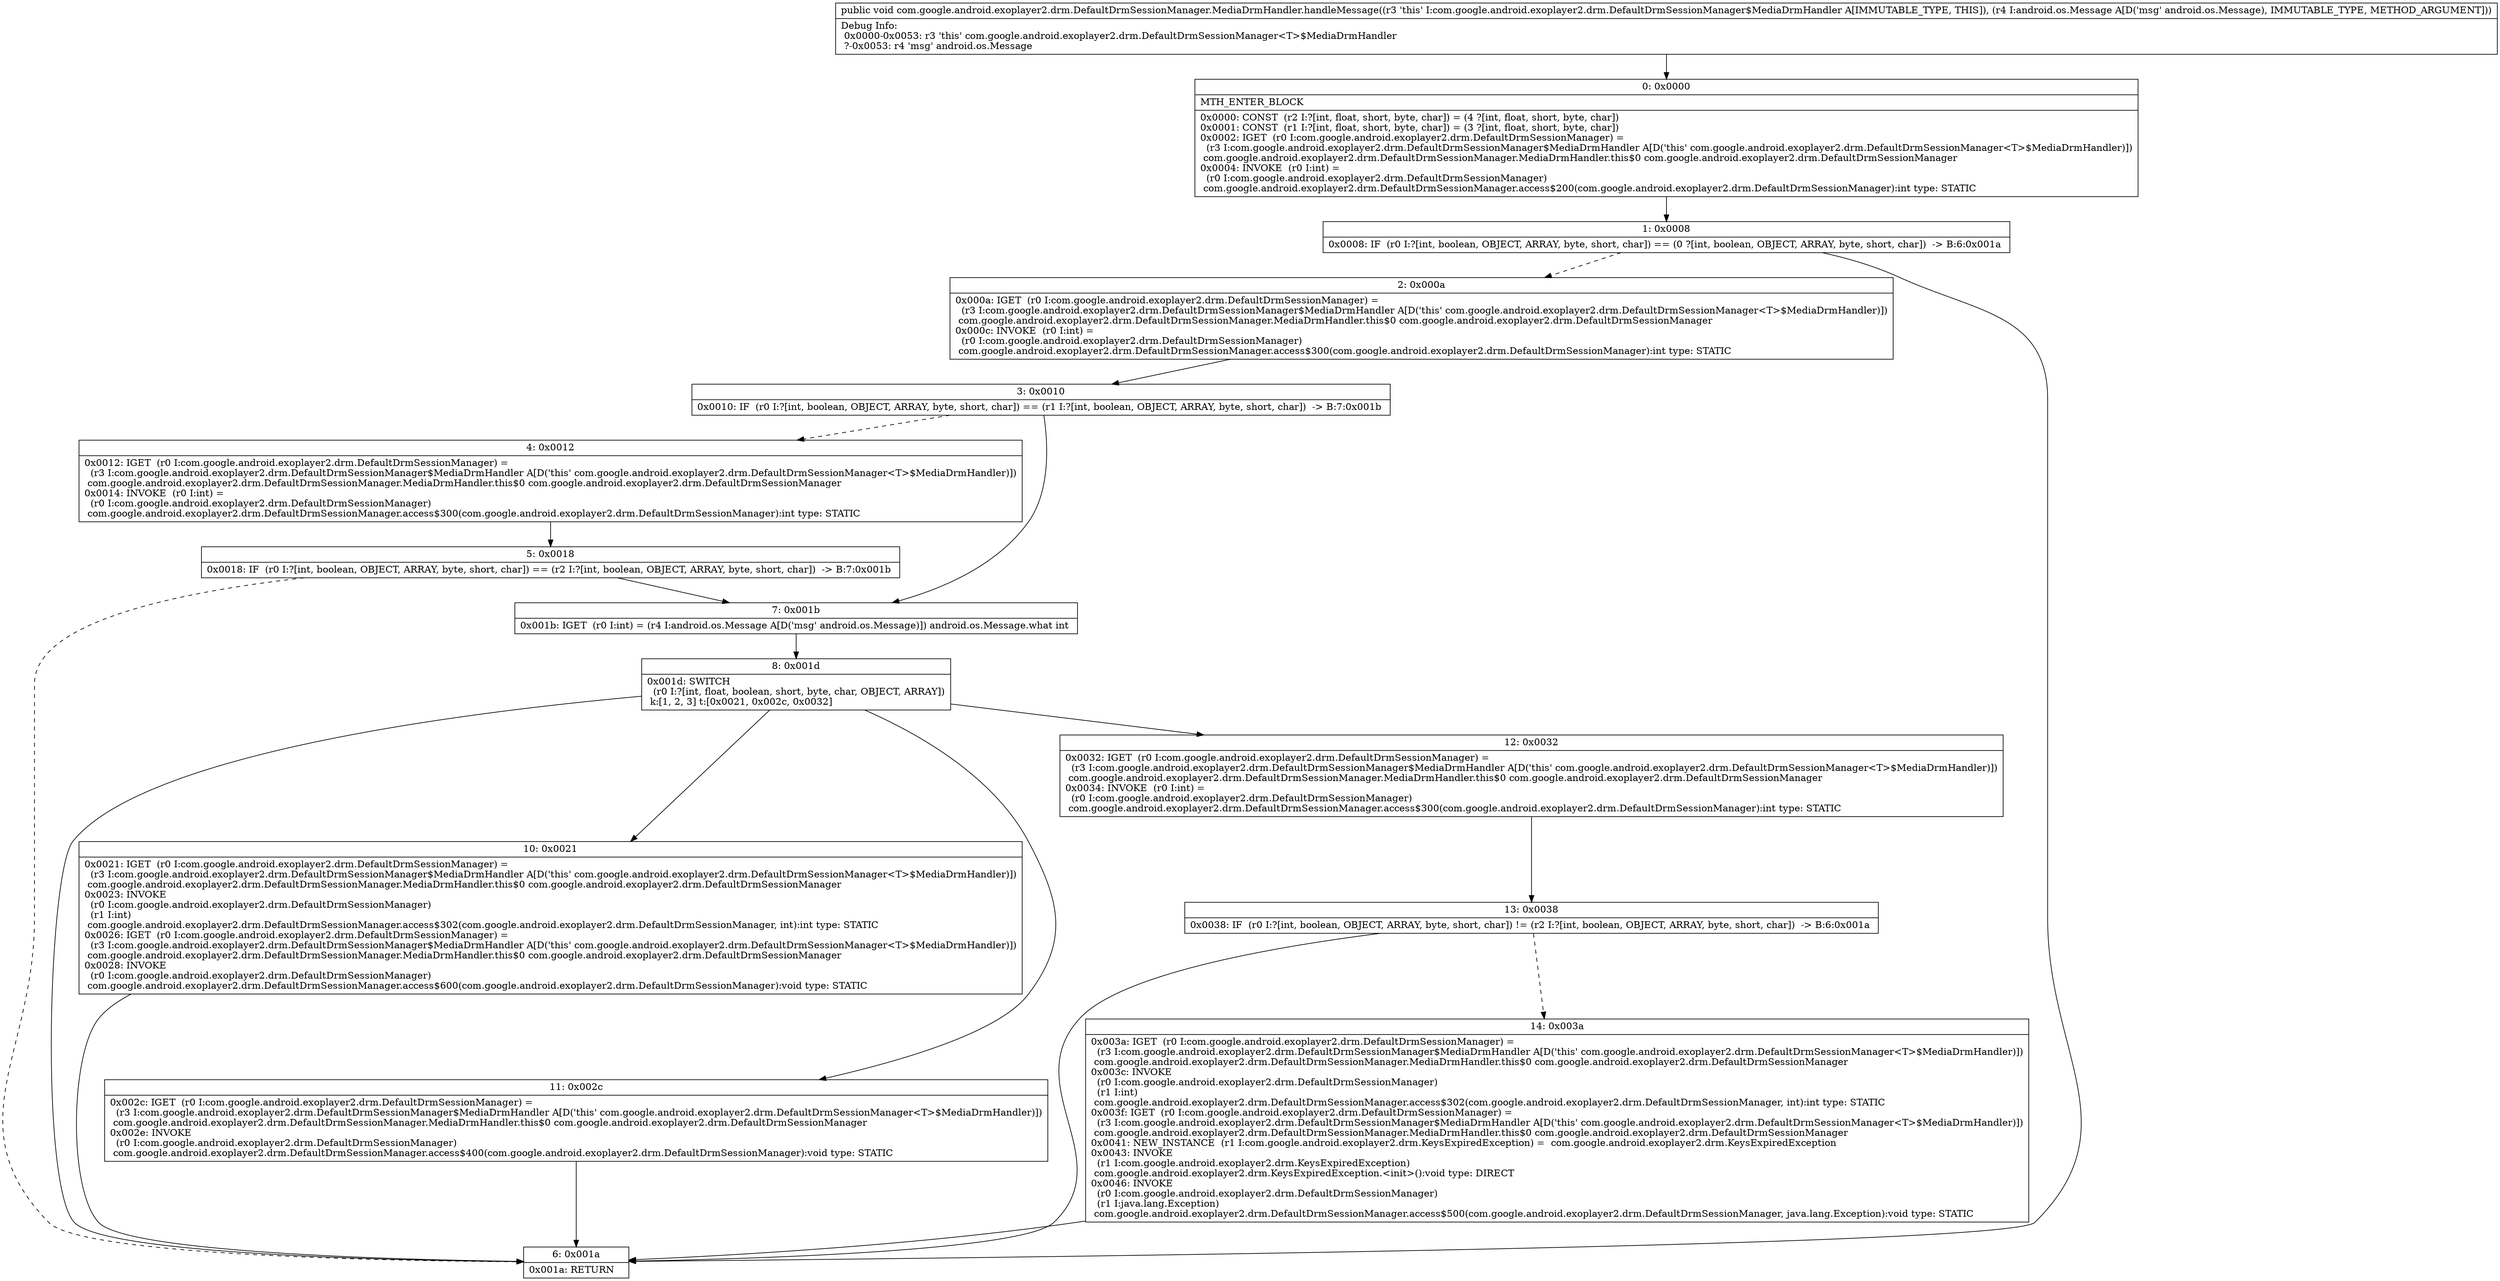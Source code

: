 digraph "CFG forcom.google.android.exoplayer2.drm.DefaultDrmSessionManager.MediaDrmHandler.handleMessage(Landroid\/os\/Message;)V" {
Node_0 [shape=record,label="{0\:\ 0x0000|MTH_ENTER_BLOCK\l|0x0000: CONST  (r2 I:?[int, float, short, byte, char]) = (4 ?[int, float, short, byte, char]) \l0x0001: CONST  (r1 I:?[int, float, short, byte, char]) = (3 ?[int, float, short, byte, char]) \l0x0002: IGET  (r0 I:com.google.android.exoplayer2.drm.DefaultDrmSessionManager) = \l  (r3 I:com.google.android.exoplayer2.drm.DefaultDrmSessionManager$MediaDrmHandler A[D('this' com.google.android.exoplayer2.drm.DefaultDrmSessionManager\<T\>$MediaDrmHandler)])\l com.google.android.exoplayer2.drm.DefaultDrmSessionManager.MediaDrmHandler.this$0 com.google.android.exoplayer2.drm.DefaultDrmSessionManager \l0x0004: INVOKE  (r0 I:int) = \l  (r0 I:com.google.android.exoplayer2.drm.DefaultDrmSessionManager)\l com.google.android.exoplayer2.drm.DefaultDrmSessionManager.access$200(com.google.android.exoplayer2.drm.DefaultDrmSessionManager):int type: STATIC \l}"];
Node_1 [shape=record,label="{1\:\ 0x0008|0x0008: IF  (r0 I:?[int, boolean, OBJECT, ARRAY, byte, short, char]) == (0 ?[int, boolean, OBJECT, ARRAY, byte, short, char])  \-\> B:6:0x001a \l}"];
Node_2 [shape=record,label="{2\:\ 0x000a|0x000a: IGET  (r0 I:com.google.android.exoplayer2.drm.DefaultDrmSessionManager) = \l  (r3 I:com.google.android.exoplayer2.drm.DefaultDrmSessionManager$MediaDrmHandler A[D('this' com.google.android.exoplayer2.drm.DefaultDrmSessionManager\<T\>$MediaDrmHandler)])\l com.google.android.exoplayer2.drm.DefaultDrmSessionManager.MediaDrmHandler.this$0 com.google.android.exoplayer2.drm.DefaultDrmSessionManager \l0x000c: INVOKE  (r0 I:int) = \l  (r0 I:com.google.android.exoplayer2.drm.DefaultDrmSessionManager)\l com.google.android.exoplayer2.drm.DefaultDrmSessionManager.access$300(com.google.android.exoplayer2.drm.DefaultDrmSessionManager):int type: STATIC \l}"];
Node_3 [shape=record,label="{3\:\ 0x0010|0x0010: IF  (r0 I:?[int, boolean, OBJECT, ARRAY, byte, short, char]) == (r1 I:?[int, boolean, OBJECT, ARRAY, byte, short, char])  \-\> B:7:0x001b \l}"];
Node_4 [shape=record,label="{4\:\ 0x0012|0x0012: IGET  (r0 I:com.google.android.exoplayer2.drm.DefaultDrmSessionManager) = \l  (r3 I:com.google.android.exoplayer2.drm.DefaultDrmSessionManager$MediaDrmHandler A[D('this' com.google.android.exoplayer2.drm.DefaultDrmSessionManager\<T\>$MediaDrmHandler)])\l com.google.android.exoplayer2.drm.DefaultDrmSessionManager.MediaDrmHandler.this$0 com.google.android.exoplayer2.drm.DefaultDrmSessionManager \l0x0014: INVOKE  (r0 I:int) = \l  (r0 I:com.google.android.exoplayer2.drm.DefaultDrmSessionManager)\l com.google.android.exoplayer2.drm.DefaultDrmSessionManager.access$300(com.google.android.exoplayer2.drm.DefaultDrmSessionManager):int type: STATIC \l}"];
Node_5 [shape=record,label="{5\:\ 0x0018|0x0018: IF  (r0 I:?[int, boolean, OBJECT, ARRAY, byte, short, char]) == (r2 I:?[int, boolean, OBJECT, ARRAY, byte, short, char])  \-\> B:7:0x001b \l}"];
Node_6 [shape=record,label="{6\:\ 0x001a|0x001a: RETURN   \l}"];
Node_7 [shape=record,label="{7\:\ 0x001b|0x001b: IGET  (r0 I:int) = (r4 I:android.os.Message A[D('msg' android.os.Message)]) android.os.Message.what int \l}"];
Node_8 [shape=record,label="{8\:\ 0x001d|0x001d: SWITCH  \l  (r0 I:?[int, float, boolean, short, byte, char, OBJECT, ARRAY])\l k:[1, 2, 3] t:[0x0021, 0x002c, 0x0032] \l}"];
Node_10 [shape=record,label="{10\:\ 0x0021|0x0021: IGET  (r0 I:com.google.android.exoplayer2.drm.DefaultDrmSessionManager) = \l  (r3 I:com.google.android.exoplayer2.drm.DefaultDrmSessionManager$MediaDrmHandler A[D('this' com.google.android.exoplayer2.drm.DefaultDrmSessionManager\<T\>$MediaDrmHandler)])\l com.google.android.exoplayer2.drm.DefaultDrmSessionManager.MediaDrmHandler.this$0 com.google.android.exoplayer2.drm.DefaultDrmSessionManager \l0x0023: INVOKE  \l  (r0 I:com.google.android.exoplayer2.drm.DefaultDrmSessionManager)\l  (r1 I:int)\l com.google.android.exoplayer2.drm.DefaultDrmSessionManager.access$302(com.google.android.exoplayer2.drm.DefaultDrmSessionManager, int):int type: STATIC \l0x0026: IGET  (r0 I:com.google.android.exoplayer2.drm.DefaultDrmSessionManager) = \l  (r3 I:com.google.android.exoplayer2.drm.DefaultDrmSessionManager$MediaDrmHandler A[D('this' com.google.android.exoplayer2.drm.DefaultDrmSessionManager\<T\>$MediaDrmHandler)])\l com.google.android.exoplayer2.drm.DefaultDrmSessionManager.MediaDrmHandler.this$0 com.google.android.exoplayer2.drm.DefaultDrmSessionManager \l0x0028: INVOKE  \l  (r0 I:com.google.android.exoplayer2.drm.DefaultDrmSessionManager)\l com.google.android.exoplayer2.drm.DefaultDrmSessionManager.access$600(com.google.android.exoplayer2.drm.DefaultDrmSessionManager):void type: STATIC \l}"];
Node_11 [shape=record,label="{11\:\ 0x002c|0x002c: IGET  (r0 I:com.google.android.exoplayer2.drm.DefaultDrmSessionManager) = \l  (r3 I:com.google.android.exoplayer2.drm.DefaultDrmSessionManager$MediaDrmHandler A[D('this' com.google.android.exoplayer2.drm.DefaultDrmSessionManager\<T\>$MediaDrmHandler)])\l com.google.android.exoplayer2.drm.DefaultDrmSessionManager.MediaDrmHandler.this$0 com.google.android.exoplayer2.drm.DefaultDrmSessionManager \l0x002e: INVOKE  \l  (r0 I:com.google.android.exoplayer2.drm.DefaultDrmSessionManager)\l com.google.android.exoplayer2.drm.DefaultDrmSessionManager.access$400(com.google.android.exoplayer2.drm.DefaultDrmSessionManager):void type: STATIC \l}"];
Node_12 [shape=record,label="{12\:\ 0x0032|0x0032: IGET  (r0 I:com.google.android.exoplayer2.drm.DefaultDrmSessionManager) = \l  (r3 I:com.google.android.exoplayer2.drm.DefaultDrmSessionManager$MediaDrmHandler A[D('this' com.google.android.exoplayer2.drm.DefaultDrmSessionManager\<T\>$MediaDrmHandler)])\l com.google.android.exoplayer2.drm.DefaultDrmSessionManager.MediaDrmHandler.this$0 com.google.android.exoplayer2.drm.DefaultDrmSessionManager \l0x0034: INVOKE  (r0 I:int) = \l  (r0 I:com.google.android.exoplayer2.drm.DefaultDrmSessionManager)\l com.google.android.exoplayer2.drm.DefaultDrmSessionManager.access$300(com.google.android.exoplayer2.drm.DefaultDrmSessionManager):int type: STATIC \l}"];
Node_13 [shape=record,label="{13\:\ 0x0038|0x0038: IF  (r0 I:?[int, boolean, OBJECT, ARRAY, byte, short, char]) != (r2 I:?[int, boolean, OBJECT, ARRAY, byte, short, char])  \-\> B:6:0x001a \l}"];
Node_14 [shape=record,label="{14\:\ 0x003a|0x003a: IGET  (r0 I:com.google.android.exoplayer2.drm.DefaultDrmSessionManager) = \l  (r3 I:com.google.android.exoplayer2.drm.DefaultDrmSessionManager$MediaDrmHandler A[D('this' com.google.android.exoplayer2.drm.DefaultDrmSessionManager\<T\>$MediaDrmHandler)])\l com.google.android.exoplayer2.drm.DefaultDrmSessionManager.MediaDrmHandler.this$0 com.google.android.exoplayer2.drm.DefaultDrmSessionManager \l0x003c: INVOKE  \l  (r0 I:com.google.android.exoplayer2.drm.DefaultDrmSessionManager)\l  (r1 I:int)\l com.google.android.exoplayer2.drm.DefaultDrmSessionManager.access$302(com.google.android.exoplayer2.drm.DefaultDrmSessionManager, int):int type: STATIC \l0x003f: IGET  (r0 I:com.google.android.exoplayer2.drm.DefaultDrmSessionManager) = \l  (r3 I:com.google.android.exoplayer2.drm.DefaultDrmSessionManager$MediaDrmHandler A[D('this' com.google.android.exoplayer2.drm.DefaultDrmSessionManager\<T\>$MediaDrmHandler)])\l com.google.android.exoplayer2.drm.DefaultDrmSessionManager.MediaDrmHandler.this$0 com.google.android.exoplayer2.drm.DefaultDrmSessionManager \l0x0041: NEW_INSTANCE  (r1 I:com.google.android.exoplayer2.drm.KeysExpiredException) =  com.google.android.exoplayer2.drm.KeysExpiredException \l0x0043: INVOKE  \l  (r1 I:com.google.android.exoplayer2.drm.KeysExpiredException)\l com.google.android.exoplayer2.drm.KeysExpiredException.\<init\>():void type: DIRECT \l0x0046: INVOKE  \l  (r0 I:com.google.android.exoplayer2.drm.DefaultDrmSessionManager)\l  (r1 I:java.lang.Exception)\l com.google.android.exoplayer2.drm.DefaultDrmSessionManager.access$500(com.google.android.exoplayer2.drm.DefaultDrmSessionManager, java.lang.Exception):void type: STATIC \l}"];
MethodNode[shape=record,label="{public void com.google.android.exoplayer2.drm.DefaultDrmSessionManager.MediaDrmHandler.handleMessage((r3 'this' I:com.google.android.exoplayer2.drm.DefaultDrmSessionManager$MediaDrmHandler A[IMMUTABLE_TYPE, THIS]), (r4 I:android.os.Message A[D('msg' android.os.Message), IMMUTABLE_TYPE, METHOD_ARGUMENT]))  | Debug Info:\l  0x0000\-0x0053: r3 'this' com.google.android.exoplayer2.drm.DefaultDrmSessionManager\<T\>$MediaDrmHandler\l  ?\-0x0053: r4 'msg' android.os.Message\l}"];
MethodNode -> Node_0;
Node_0 -> Node_1;
Node_1 -> Node_2[style=dashed];
Node_1 -> Node_6;
Node_2 -> Node_3;
Node_3 -> Node_4[style=dashed];
Node_3 -> Node_7;
Node_4 -> Node_5;
Node_5 -> Node_6[style=dashed];
Node_5 -> Node_7;
Node_7 -> Node_8;
Node_8 -> Node_10;
Node_8 -> Node_11;
Node_8 -> Node_12;
Node_8 -> Node_6;
Node_10 -> Node_6;
Node_11 -> Node_6;
Node_12 -> Node_13;
Node_13 -> Node_6;
Node_13 -> Node_14[style=dashed];
Node_14 -> Node_6;
}

